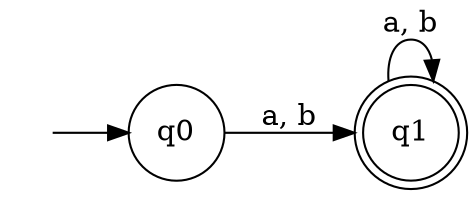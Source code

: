 strict digraph {
	 rankdir=LR
	 node [shape = none, label = " ", width = 0, height = 0]; qd;
	 node [label = "\N", width = 0.5, height = 0.5];
	 node [shape = doublecircle]; q1;
	 node [shape = circle];
	 q0 -> q1 [label = "a, b"]
	 q1 -> q1 [label = "a, b"]
	 qd -> q0
}